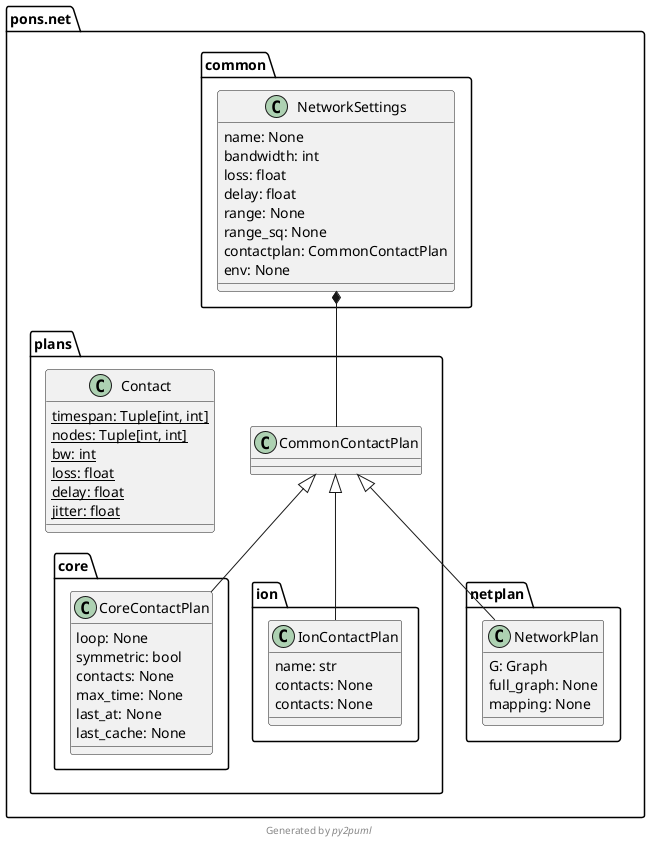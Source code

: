 @startuml pons.net
!pragma useIntermediatePackages false

class pons.net.plans.CommonContactPlan {
}
class pons.net.plans.Contact {
  timespan: Tuple[int, int] {static}
  nodes: Tuple[int, int] {static}
  bw: int {static}
  loss: float {static}
  delay: float {static}
  jitter: float {static}
}
class pons.net.plans.core.CoreContactPlan {
  loop: None
  symmetric: bool
  contacts: None
  max_time: None
  last_at: None
  last_cache: None
}
class pons.net.plans.ion.IonContactPlan {
  name: str
  contacts: None
  contacts: None
}
class pons.net.netplan.NetworkPlan {
  G: Graph
  full_graph: None
  mapping: None
}
class pons.net.common.NetworkSettings {
  name: None
  bandwidth: int
  loss: float
  delay: float
  range: None
  range_sq: None
  contactplan: CommonContactPlan
  env: None
}
pons.net.plans.CommonContactPlan <|-- pons.net.plans.core.CoreContactPlan
pons.net.plans.CommonContactPlan <|-- pons.net.plans.ion.IonContactPlan
pons.net.plans.CommonContactPlan <|-- pons.net.netplan.NetworkPlan
pons.net.common.NetworkSettings *-- pons.net.plans.CommonContactPlan
footer Generated by //py2puml//
@enduml

